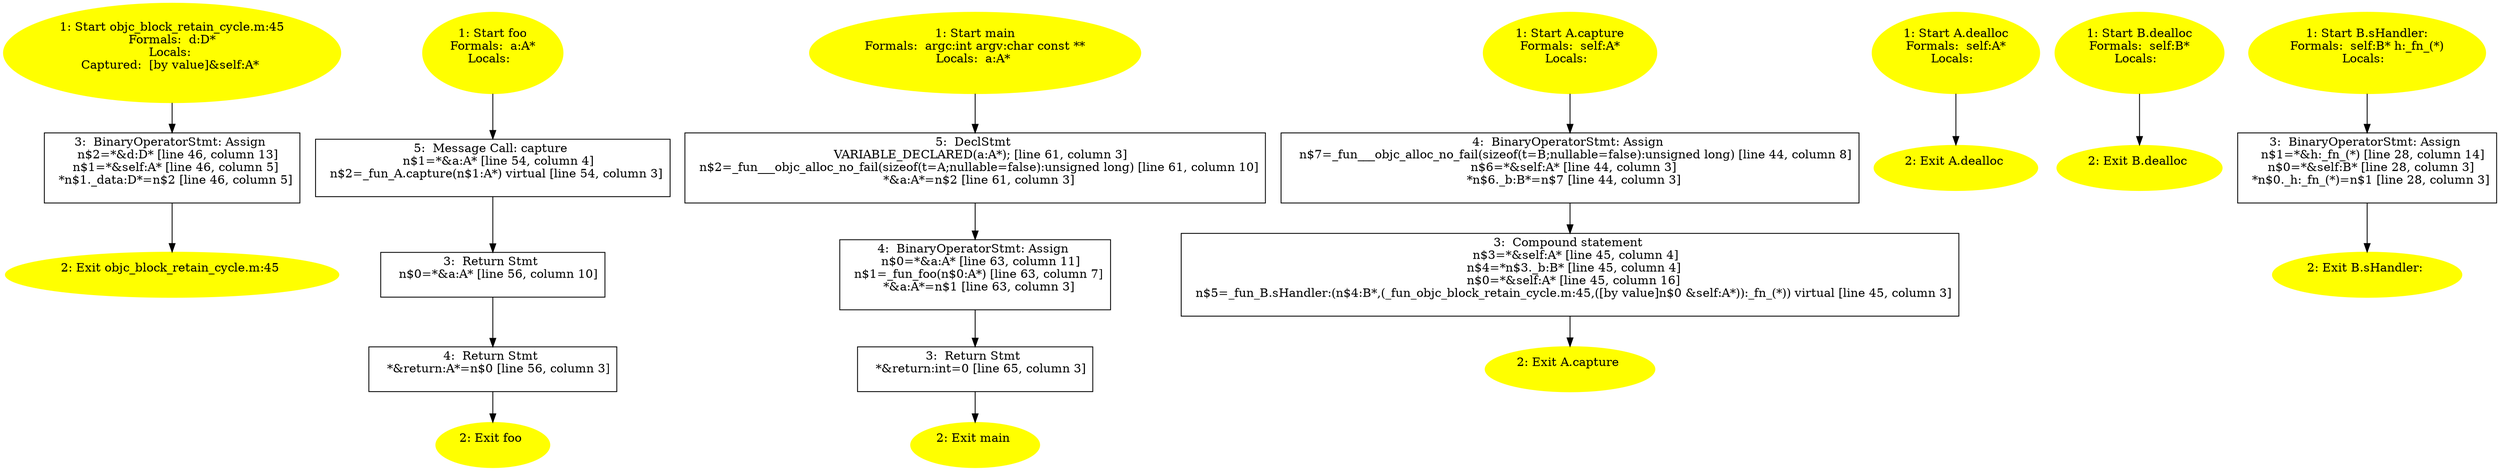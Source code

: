 /* @generated */
digraph cfg {
"objc_block_retain_cycle.m:45_226e.1528e2cfff3121fd_1" [label="1: Start objc_block_retain_cycle.m:45\nFormals:  d:D*\nLocals: \nCaptured:  [by value]&self:A* \n  " color=yellow style=filled]
	

	 "objc_block_retain_cycle.m:45_226e.1528e2cfff3121fd_1" -> "objc_block_retain_cycle.m:45_226e.1528e2cfff3121fd_3" ;
"objc_block_retain_cycle.m:45_226e.1528e2cfff3121fd_2" [label="2: Exit objc_block_retain_cycle.m:45 \n  " color=yellow style=filled]
	

"objc_block_retain_cycle.m:45_226e.1528e2cfff3121fd_3" [label="3:  BinaryOperatorStmt: Assign \n   n$2=*&d:D* [line 46, column 13]\n  n$1=*&self:A* [line 46, column 5]\n  *n$1._data:D*=n$2 [line 46, column 5]\n " shape="box"]
	

	 "objc_block_retain_cycle.m:45_226e.1528e2cfff3121fd_3" -> "objc_block_retain_cycle.m:45_226e.1528e2cfff3121fd_2" ;
"foo.acbd18db4cc2f85c_1" [label="1: Start foo\nFormals:  a:A*\nLocals:  \n  " color=yellow style=filled]
	

	 "foo.acbd18db4cc2f85c_1" -> "foo.acbd18db4cc2f85c_5" ;
"foo.acbd18db4cc2f85c_2" [label="2: Exit foo \n  " color=yellow style=filled]
	

"foo.acbd18db4cc2f85c_3" [label="3:  Return Stmt \n   n$0=*&a:A* [line 56, column 10]\n " shape="box"]
	

	 "foo.acbd18db4cc2f85c_3" -> "foo.acbd18db4cc2f85c_4" ;
"foo.acbd18db4cc2f85c_4" [label="4:  Return Stmt \n   *&return:A*=n$0 [line 56, column 3]\n " shape="box"]
	

	 "foo.acbd18db4cc2f85c_4" -> "foo.acbd18db4cc2f85c_2" ;
"foo.acbd18db4cc2f85c_5" [label="5:  Message Call: capture \n   n$1=*&a:A* [line 54, column 4]\n  n$2=_fun_A.capture(n$1:A*) virtual [line 54, column 3]\n " shape="box"]
	

	 "foo.acbd18db4cc2f85c_5" -> "foo.acbd18db4cc2f85c_3" ;
"main.fad58de7366495db_1" [label="1: Start main\nFormals:  argc:int argv:char const **\nLocals:  a:A* \n  " color=yellow style=filled]
	

	 "main.fad58de7366495db_1" -> "main.fad58de7366495db_5" ;
"main.fad58de7366495db_2" [label="2: Exit main \n  " color=yellow style=filled]
	

"main.fad58de7366495db_3" [label="3:  Return Stmt \n   *&return:int=0 [line 65, column 3]\n " shape="box"]
	

	 "main.fad58de7366495db_3" -> "main.fad58de7366495db_2" ;
"main.fad58de7366495db_4" [label="4:  BinaryOperatorStmt: Assign \n   n$0=*&a:A* [line 63, column 11]\n  n$1=_fun_foo(n$0:A*) [line 63, column 7]\n  *&a:A*=n$1 [line 63, column 3]\n " shape="box"]
	

	 "main.fad58de7366495db_4" -> "main.fad58de7366495db_3" ;
"main.fad58de7366495db_5" [label="5:  DeclStmt \n   VARIABLE_DECLARED(a:A*); [line 61, column 3]\n  n$2=_fun___objc_alloc_no_fail(sizeof(t=A;nullable=false):unsigned long) [line 61, column 10]\n  *&a:A*=n$2 [line 61, column 3]\n " shape="box"]
	

	 "main.fad58de7366495db_5" -> "main.fad58de7366495db_4" ;
"capture#A#[instance].ca0ec9307f9d5110_1" [label="1: Start A.capture\nFormals:  self:A*\nLocals:  \n  " color=yellow style=filled]
	

	 "capture#A#[instance].ca0ec9307f9d5110_1" -> "capture#A#[instance].ca0ec9307f9d5110_4" ;
"capture#A#[instance].ca0ec9307f9d5110_2" [label="2: Exit A.capture \n  " color=yellow style=filled]
	

"capture#A#[instance].ca0ec9307f9d5110_3" [label="3:  Compound statement \n   n$3=*&self:A* [line 45, column 4]\n  n$4=*n$3._b:B* [line 45, column 4]\n  n$0=*&self:A* [line 45, column 16]\n  n$5=_fun_B.sHandler:(n$4:B*,(_fun_objc_block_retain_cycle.m:45,([by value]n$0 &self:A*)):_fn_(*)) virtual [line 45, column 3]\n " shape="box"]
	

	 "capture#A#[instance].ca0ec9307f9d5110_3" -> "capture#A#[instance].ca0ec9307f9d5110_2" ;
"capture#A#[instance].ca0ec9307f9d5110_4" [label="4:  BinaryOperatorStmt: Assign \n   n$7=_fun___objc_alloc_no_fail(sizeof(t=B;nullable=false):unsigned long) [line 44, column 8]\n  n$6=*&self:A* [line 44, column 3]\n  *n$6._b:B*=n$7 [line 44, column 3]\n " shape="box"]
	

	 "capture#A#[instance].ca0ec9307f9d5110_4" -> "capture#A#[instance].ca0ec9307f9d5110_3" ;
"dealloc#A#[instance].cb1004dc8428c0dc_1" [label="1: Start A.dealloc\nFormals:  self:A*\nLocals:  \n  " color=yellow style=filled]
	

	 "dealloc#A#[instance].cb1004dc8428c0dc_1" -> "dealloc#A#[instance].cb1004dc8428c0dc_2" ;
"dealloc#A#[instance].cb1004dc8428c0dc_2" [label="2: Exit A.dealloc \n  " color=yellow style=filled]
	

"dealloc#B#[instance].62d516b6d74de70c_1" [label="1: Start B.dealloc\nFormals:  self:B*\nLocals:  \n  " color=yellow style=filled]
	

	 "dealloc#B#[instance].62d516b6d74de70c_1" -> "dealloc#B#[instance].62d516b6d74de70c_2" ;
"dealloc#B#[instance].62d516b6d74de70c_2" [label="2: Exit B.dealloc \n  " color=yellow style=filled]
	

"sHandler:#B#[instance].2c9d8ca3b6059922_1" [label="1: Start B.sHandler:\nFormals:  self:B* h:_fn_(*)\nLocals:  \n  " color=yellow style=filled]
	

	 "sHandler:#B#[instance].2c9d8ca3b6059922_1" -> "sHandler:#B#[instance].2c9d8ca3b6059922_3" ;
"sHandler:#B#[instance].2c9d8ca3b6059922_2" [label="2: Exit B.sHandler: \n  " color=yellow style=filled]
	

"sHandler:#B#[instance].2c9d8ca3b6059922_3" [label="3:  BinaryOperatorStmt: Assign \n   n$1=*&h:_fn_(*) [line 28, column 14]\n  n$0=*&self:B* [line 28, column 3]\n  *n$0._h:_fn_(*)=n$1 [line 28, column 3]\n " shape="box"]
	

	 "sHandler:#B#[instance].2c9d8ca3b6059922_3" -> "sHandler:#B#[instance].2c9d8ca3b6059922_2" ;
}
